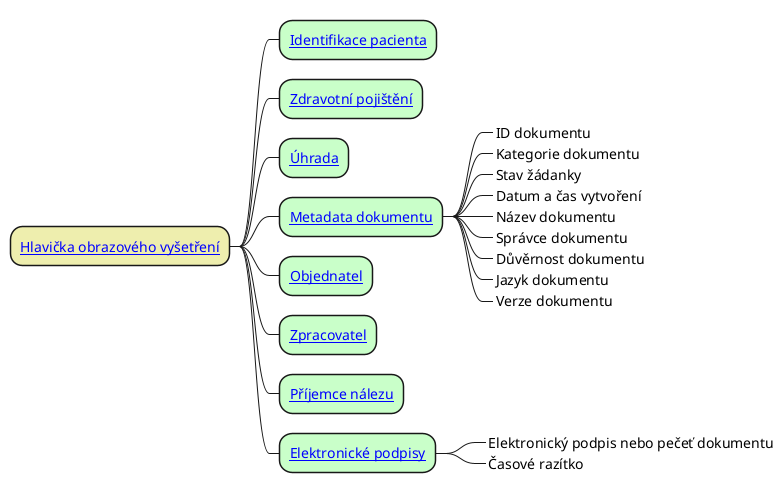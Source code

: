 @startmindmap
skinparam topurl StructureDefinition-

*[#EEEEAE] [[HeaderImagingOrder.html Hlavička obrazového vyšetření]]
**[#TECHNOLOGY] [[SubjectCz.html Identifikace pacienta]]
/'    Shell we keep or not?
** Preferred Health Professional
'/
**[#TECHNOLOGY] [[PayerCz.html Zdravotní pojištění]]
/' ***_ Health insurance code
***_ Health insurance name
***_ Health insurance number '/
**[#TECHNOLOGY] [[CoverageOrderCz.html Úhrada]]
/'
** Attestation
***_ Attester
***_ DateTime
** Legal authentication
***_ Legal authenticator
***_ DateTime
'/
**[#TECHNOLOGY] [[DocumentMetadataCz.html Metadata dokumentu]]
***_ ID dokumentu
***_ Kategorie dokumentu
***_ Stav žádanky
***_ Datum a čas vytvoření
***_ Název dokumentu
***_ Správce dokumentu
***_ Důvěrnost dokumentu
***_ Jazyk dokumentu
***_ Verze dokumentu
**[#TECHNOLOGY] [[AuthorCz.html Objednatel]]
**[#TECHNOLOGY] [[RequestedPerformerCz.html Zpracovatel]]
**[#TECHNOLOGY] [[AdditionalRecipientCz.html Příjemce nálezu]]
**[#TECHNOLOGY] [[digitalSignatureCz.html Elektronické podpisy]]
***_ Elektronický podpis nebo pečeť dokumentu
***_ Časové razítko
/' ** Intended recipient
** Authorship
***_ Author
***_ DateTime
** Attestation
***_ Attester
***_ DateTime
** Legal authentication
***_ Legal authenticator
***_ DateTime
** Document metadata
***_ Document ID
***_ Document type
***_ Document status
***_ Period
***_ Report date and time
***_ Document title
***_ Event type
***_ Specialty
***_ Report custodian
***_ Document format
***_ Confidentiality
***_ Language
***_ Version
***_ Study Instance UID
***_ Accession number '/
@endmindmap